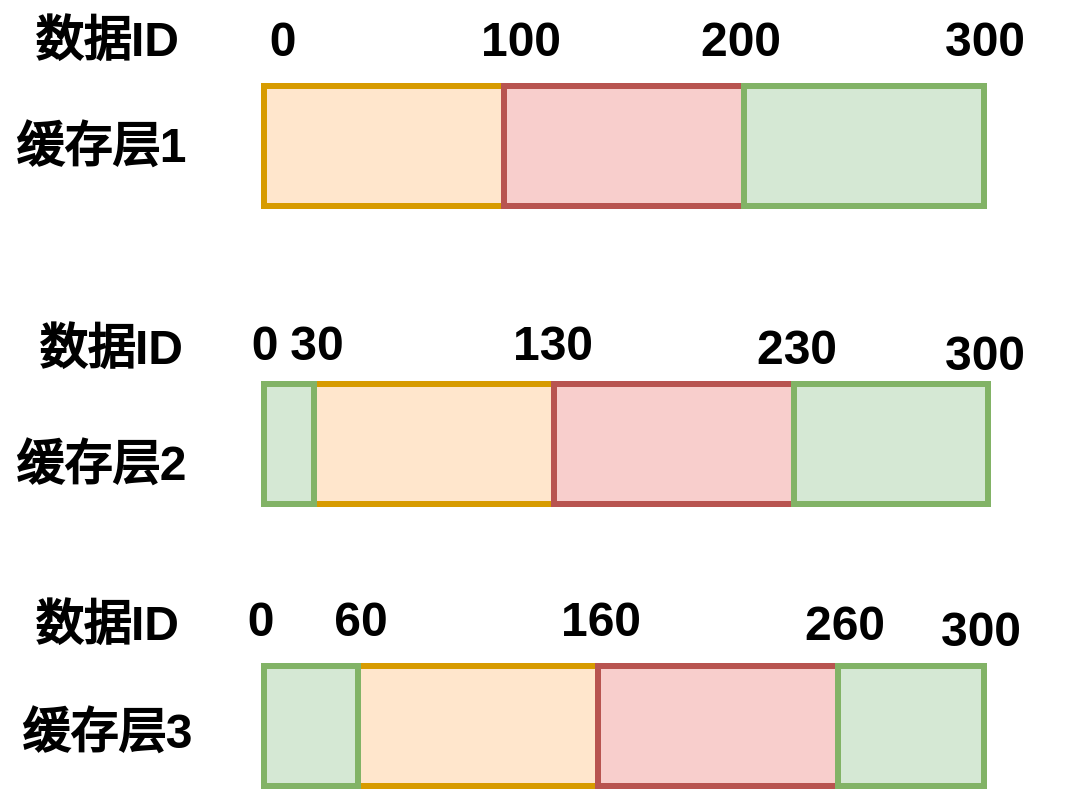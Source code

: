 <mxfile version="14.8.5" type="github">
  <diagram id="XrkjrdDoqLnsge7mPSVp" name="第 1 页">
    <mxGraphModel dx="1822" dy="362" grid="0" gridSize="10" guides="1" tooltips="1" connect="1" arrows="1" fold="1" page="0" pageScale="1" pageWidth="827" pageHeight="1169" math="0" shadow="0">
      <root>
        <mxCell id="0" />
        <mxCell id="1" parent="0" />
        <mxCell id="UtS0peR1S9jEZQQ9qUrt-6" value="" style="rounded=0;whiteSpace=wrap;html=1;fillColor=#ffe6cc;strokeWidth=3;strokeColor=#d79b00;" vertex="1" parent="1">
          <mxGeometry x="29" y="462" width="120" height="60" as="geometry" />
        </mxCell>
        <mxCell id="UtS0peR1S9jEZQQ9qUrt-7" value="" style="rounded=0;whiteSpace=wrap;html=1;fillColor=#f8cecc;strokeWidth=3;strokeColor=#b85450;" vertex="1" parent="1">
          <mxGeometry x="149" y="462" width="120" height="60" as="geometry" />
        </mxCell>
        <mxCell id="UtS0peR1S9jEZQQ9qUrt-8" value="" style="rounded=0;whiteSpace=wrap;html=1;fillColor=#d5e8d4;strokeWidth=3;strokeColor=#82b366;" vertex="1" parent="1">
          <mxGeometry x="269" y="462" width="120" height="60" as="geometry" />
        </mxCell>
        <mxCell id="UtS0peR1S9jEZQQ9qUrt-9" value="0" style="text;strokeColor=none;fillColor=none;html=1;fontSize=24;fontStyle=1;verticalAlign=middle;align=center;" vertex="1" parent="1">
          <mxGeometry x="-12" y="419" width="100" height="40" as="geometry" />
        </mxCell>
        <mxCell id="UtS0peR1S9jEZQQ9qUrt-10" value="100" style="text;strokeColor=none;fillColor=none;html=1;fontSize=24;fontStyle=1;verticalAlign=middle;align=center;" vertex="1" parent="1">
          <mxGeometry x="107" y="419" width="100" height="40" as="geometry" />
        </mxCell>
        <mxCell id="UtS0peR1S9jEZQQ9qUrt-11" value="200" style="text;strokeColor=none;fillColor=none;html=1;fontSize=24;fontStyle=1;verticalAlign=middle;align=center;" vertex="1" parent="1">
          <mxGeometry x="217" y="419" width="100" height="40" as="geometry" />
        </mxCell>
        <mxCell id="UtS0peR1S9jEZQQ9qUrt-12" value="300" style="text;strokeColor=none;fillColor=none;html=1;fontSize=24;fontStyle=1;verticalAlign=middle;align=center;" vertex="1" parent="1">
          <mxGeometry x="339" y="419" width="100" height="40" as="geometry" />
        </mxCell>
        <mxCell id="UtS0peR1S9jEZQQ9qUrt-13" value="数据ID" style="text;strokeColor=none;fillColor=none;html=1;fontSize=24;fontStyle=1;verticalAlign=middle;align=center;" vertex="1" parent="1">
          <mxGeometry x="-100" y="419" width="100" height="40" as="geometry" />
        </mxCell>
        <mxCell id="UtS0peR1S9jEZQQ9qUrt-14" value="缓存层1" style="text;strokeColor=none;fillColor=none;html=1;fontSize=24;fontStyle=1;verticalAlign=middle;align=center;" vertex="1" parent="1">
          <mxGeometry x="-103" y="472" width="100" height="40" as="geometry" />
        </mxCell>
        <mxCell id="UtS0peR1S9jEZQQ9qUrt-15" value="缓存层2" style="text;strokeColor=none;fillColor=none;html=1;fontSize=24;fontStyle=1;verticalAlign=middle;align=center;" vertex="1" parent="1">
          <mxGeometry x="-103" y="631" width="100" height="40" as="geometry" />
        </mxCell>
        <mxCell id="UtS0peR1S9jEZQQ9qUrt-16" value="缓存层3" style="text;strokeColor=none;fillColor=none;html=1;fontSize=24;fontStyle=1;verticalAlign=middle;align=center;" vertex="1" parent="1">
          <mxGeometry x="-100" y="765" width="100" height="40" as="geometry" />
        </mxCell>
        <mxCell id="UtS0peR1S9jEZQQ9qUrt-22" value="" style="rounded=0;whiteSpace=wrap;html=1;fillColor=#ffe6cc;strokeWidth=3;strokeColor=#d79b00;" vertex="1" parent="1">
          <mxGeometry x="54" y="611" width="120" height="60" as="geometry" />
        </mxCell>
        <mxCell id="UtS0peR1S9jEZQQ9qUrt-23" value="" style="rounded=0;whiteSpace=wrap;html=1;fillColor=#f8cecc;strokeWidth=3;strokeColor=#b85450;" vertex="1" parent="1">
          <mxGeometry x="174" y="611" width="120" height="60" as="geometry" />
        </mxCell>
        <mxCell id="UtS0peR1S9jEZQQ9qUrt-24" value="" style="rounded=0;whiteSpace=wrap;html=1;fillColor=#d5e8d4;strokeWidth=3;strokeColor=#82b366;" vertex="1" parent="1">
          <mxGeometry x="294" y="611" width="97" height="60" as="geometry" />
        </mxCell>
        <mxCell id="UtS0peR1S9jEZQQ9qUrt-25" value="" style="rounded=0;whiteSpace=wrap;html=1;fillColor=#d5e8d4;strokeWidth=3;strokeColor=#82b366;" vertex="1" parent="1">
          <mxGeometry x="29" y="611" width="25" height="60" as="geometry" />
        </mxCell>
        <mxCell id="UtS0peR1S9jEZQQ9qUrt-26" value="0" style="text;strokeColor=none;fillColor=none;html=1;fontSize=24;fontStyle=1;verticalAlign=middle;align=center;" vertex="1" parent="1">
          <mxGeometry x="-21" y="571" width="100" height="40" as="geometry" />
        </mxCell>
        <mxCell id="UtS0peR1S9jEZQQ9qUrt-27" value="30" style="text;strokeColor=none;fillColor=none;html=1;fontSize=24;fontStyle=1;verticalAlign=middle;align=center;" vertex="1" parent="1">
          <mxGeometry x="5" y="571" width="100" height="40" as="geometry" />
        </mxCell>
        <mxCell id="UtS0peR1S9jEZQQ9qUrt-28" value="130" style="text;strokeColor=none;fillColor=none;html=1;fontSize=24;fontStyle=1;verticalAlign=middle;align=center;" vertex="1" parent="1">
          <mxGeometry x="123" y="571" width="100" height="40" as="geometry" />
        </mxCell>
        <mxCell id="UtS0peR1S9jEZQQ9qUrt-29" value="230" style="text;strokeColor=none;fillColor=none;html=1;fontSize=24;fontStyle=1;verticalAlign=middle;align=center;" vertex="1" parent="1">
          <mxGeometry x="245" y="573" width="100" height="40" as="geometry" />
        </mxCell>
        <mxCell id="UtS0peR1S9jEZQQ9qUrt-30" value="300" style="text;strokeColor=none;fillColor=none;html=1;fontSize=24;fontStyle=1;verticalAlign=middle;align=center;" vertex="1" parent="1">
          <mxGeometry x="339" y="576" width="100" height="40" as="geometry" />
        </mxCell>
        <mxCell id="UtS0peR1S9jEZQQ9qUrt-31" value="数据ID" style="text;strokeColor=none;fillColor=none;html=1;fontSize=24;fontStyle=1;verticalAlign=middle;align=center;" vertex="1" parent="1">
          <mxGeometry x="-98" y="573" width="100" height="40" as="geometry" />
        </mxCell>
        <mxCell id="UtS0peR1S9jEZQQ9qUrt-32" value="" style="rounded=0;whiteSpace=wrap;html=1;fillColor=#ffe6cc;strokeWidth=3;strokeColor=#d79b00;" vertex="1" parent="1">
          <mxGeometry x="76" y="752" width="120" height="60" as="geometry" />
        </mxCell>
        <mxCell id="UtS0peR1S9jEZQQ9qUrt-33" value="" style="rounded=0;whiteSpace=wrap;html=1;fillColor=#f8cecc;strokeWidth=3;strokeColor=#b85450;" vertex="1" parent="1">
          <mxGeometry x="196" y="752" width="120" height="60" as="geometry" />
        </mxCell>
        <mxCell id="UtS0peR1S9jEZQQ9qUrt-34" value="" style="rounded=0;whiteSpace=wrap;html=1;fillColor=#d5e8d4;strokeWidth=3;strokeColor=#82b366;" vertex="1" parent="1">
          <mxGeometry x="316" y="752" width="73" height="60" as="geometry" />
        </mxCell>
        <mxCell id="UtS0peR1S9jEZQQ9qUrt-35" value="" style="rounded=0;whiteSpace=wrap;html=1;fillColor=#d5e8d4;strokeWidth=3;strokeColor=#82b366;" vertex="1" parent="1">
          <mxGeometry x="29" y="752" width="47" height="60" as="geometry" />
        </mxCell>
        <mxCell id="UtS0peR1S9jEZQQ9qUrt-36" value="0" style="text;strokeColor=none;fillColor=none;html=1;fontSize=24;fontStyle=1;verticalAlign=middle;align=center;" vertex="1" parent="1">
          <mxGeometry x="-23" y="709" width="100" height="40" as="geometry" />
        </mxCell>
        <mxCell id="UtS0peR1S9jEZQQ9qUrt-37" value="60" style="text;strokeColor=none;fillColor=none;html=1;fontSize=24;fontStyle=1;verticalAlign=middle;align=center;" vertex="1" parent="1">
          <mxGeometry x="27" y="709" width="100" height="40" as="geometry" />
        </mxCell>
        <mxCell id="UtS0peR1S9jEZQQ9qUrt-38" value="160" style="text;strokeColor=none;fillColor=none;html=1;fontSize=24;fontStyle=1;verticalAlign=middle;align=center;" vertex="1" parent="1">
          <mxGeometry x="147" y="709" width="100" height="40" as="geometry" />
        </mxCell>
        <mxCell id="UtS0peR1S9jEZQQ9qUrt-39" value="260" style="text;strokeColor=none;fillColor=none;html=1;fontSize=24;fontStyle=1;verticalAlign=middle;align=center;" vertex="1" parent="1">
          <mxGeometry x="269" y="711" width="100" height="40" as="geometry" />
        </mxCell>
        <mxCell id="UtS0peR1S9jEZQQ9qUrt-40" value="300" style="text;strokeColor=none;fillColor=none;html=1;fontSize=24;fontStyle=1;verticalAlign=middle;align=center;" vertex="1" parent="1">
          <mxGeometry x="337" y="714" width="100" height="40" as="geometry" />
        </mxCell>
        <mxCell id="UtS0peR1S9jEZQQ9qUrt-41" value="数据ID" style="text;strokeColor=none;fillColor=none;html=1;fontSize=24;fontStyle=1;verticalAlign=middle;align=center;" vertex="1" parent="1">
          <mxGeometry x="-100" y="711" width="100" height="40" as="geometry" />
        </mxCell>
      </root>
    </mxGraphModel>
  </diagram>
</mxfile>

